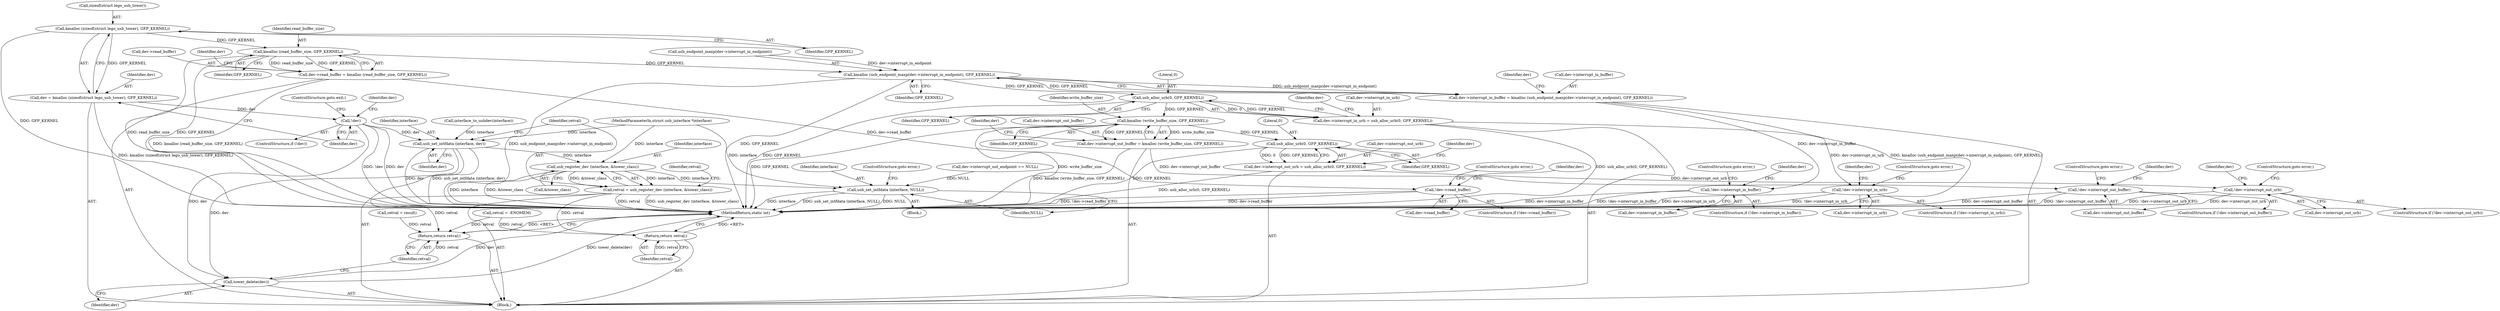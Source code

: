 digraph "1_linux_2fae9e5a7babada041e2e161699ade2447a01989@API" {
"1000138" [label="(Call,kmalloc (sizeof(struct lego_usb_tower), GFP_KERNEL))"];
"1000136" [label="(Call,dev = kmalloc (sizeof(struct lego_usb_tower), GFP_KERNEL))"];
"1000143" [label="(Call,!dev)"];
"1000408" [label="(Call,usb_set_intfdata (interface, dev))"];
"1000413" [label="(Call,usb_register_dev (interface, &tower_class))"];
"1000411" [label="(Call,retval = usb_register_dev (interface, &tower_class))"];
"1000498" [label="(Return,return retval;)"];
"1000503" [label="(Return,return retval;)"];
"1000423" [label="(Call,usb_set_intfdata (interface, NULL))"];
"1000501" [label="(Call,tower_delete(dev))"];
"1000320" [label="(Call,kmalloc (read_buffer_size, GFP_KERNEL))"];
"1000316" [label="(Call,dev->read_buffer = kmalloc (read_buffer_size, GFP_KERNEL))"];
"1000324" [label="(Call,!dev->read_buffer)"];
"1000333" [label="(Call,kmalloc (usb_endpoint_maxp(dev->interrupt_in_endpoint), GFP_KERNEL))"];
"1000329" [label="(Call,dev->interrupt_in_buffer = kmalloc (usb_endpoint_maxp(dev->interrupt_in_endpoint), GFP_KERNEL))"];
"1000340" [label="(Call,!dev->interrupt_in_buffer)"];
"1000349" [label="(Call,usb_alloc_urb(0, GFP_KERNEL))"];
"1000345" [label="(Call,dev->interrupt_in_urb = usb_alloc_urb(0, GFP_KERNEL))"];
"1000353" [label="(Call,!dev->interrupt_in_urb)"];
"1000362" [label="(Call,kmalloc (write_buffer_size, GFP_KERNEL))"];
"1000358" [label="(Call,dev->interrupt_out_buffer = kmalloc (write_buffer_size, GFP_KERNEL))"];
"1000366" [label="(Call,!dev->interrupt_out_buffer)"];
"1000375" [label="(Call,usb_alloc_urb(0, GFP_KERNEL))"];
"1000371" [label="(Call,dev->interrupt_out_urb = usb_alloc_urb(0, GFP_KERNEL))"];
"1000379" [label="(Call,!dev->interrupt_out_urb)"];
"1000386" [label="(Identifier,dev)"];
"1000357" [label="(ControlStructure,goto error;)"];
"1000378" [label="(ControlStructure,if (!dev->interrupt_out_urb))"];
"1000425" [label="(Identifier,NULL)"];
"1000359" [label="(Call,dev->interrupt_out_buffer)"];
"1000139" [label="(Call,sizeof(struct lego_usb_tower))"];
"1000364" [label="(Identifier,GFP_KERNEL)"];
"1000504" [label="(Identifier,retval)"];
"1000329" [label="(Call,dev->interrupt_in_buffer = kmalloc (usb_endpoint_maxp(dev->interrupt_in_endpoint), GFP_KERNEL))"];
"1000410" [label="(Identifier,dev)"];
"1000145" [label="(ControlStructure,goto exit;)"];
"1000149" [label="(Identifier,dev)"];
"1000136" [label="(Call,dev = kmalloc (sizeof(struct lego_usb_tower), GFP_KERNEL))"];
"1000503" [label="(Return,return retval;)"];
"1000419" [label="(Block,)"];
"1000350" [label="(Literal,0)"];
"1000380" [label="(Call,dev->interrupt_out_urb)"];
"1000413" [label="(Call,usb_register_dev (interface, &tower_class))"];
"1000143" [label="(Call,!dev)"];
"1000324" [label="(Call,!dev->read_buffer)"];
"1000377" [label="(Identifier,GFP_KERNEL)"];
"1000477" [label="(Call,retval = result)"];
"1000376" [label="(Literal,0)"];
"1000373" [label="(Identifier,dev)"];
"1000340" [label="(Call,!dev->interrupt_in_buffer)"];
"1000131" [label="(Call,retval = -ENOMEM)"];
"1000330" [label="(Call,dev->interrupt_in_buffer)"];
"1000317" [label="(Call,dev->read_buffer)"];
"1000322" [label="(Identifier,GFP_KERNEL)"];
"1000137" [label="(Identifier,dev)"];
"1000370" [label="(ControlStructure,goto error;)"];
"1000418" [label="(Identifier,retval)"];
"1000120" [label="(Call,interface_to_usbdev(interface))"];
"1000141" [label="(Identifier,GFP_KERNEL)"];
"1000412" [label="(Identifier,retval)"];
"1000347" [label="(Identifier,dev)"];
"1000306" [label="(Call,dev->interrupt_out_endpoint == NULL)"];
"1000354" [label="(Call,dev->interrupt_in_urb)"];
"1000328" [label="(ControlStructure,goto error;)"];
"1000331" [label="(Identifier,dev)"];
"1000415" [label="(Call,&tower_class)"];
"1000498" [label="(Return,return retval;)"];
"1000344" [label="(ControlStructure,goto error;)"];
"1000502" [label="(Identifier,dev)"];
"1000499" [label="(Identifier,retval)"];
"1000360" [label="(Identifier,dev)"];
"1000408" [label="(Call,usb_set_intfdata (interface, dev))"];
"1000316" [label="(Call,dev->read_buffer = kmalloc (read_buffer_size, GFP_KERNEL))"];
"1000409" [label="(Identifier,interface)"];
"1000363" [label="(Identifier,write_buffer_size)"];
"1000414" [label="(Identifier,interface)"];
"1000358" [label="(Call,dev->interrupt_out_buffer = kmalloc (write_buffer_size, GFP_KERNEL))"];
"1000325" [label="(Call,dev->read_buffer)"];
"1000341" [label="(Call,dev->interrupt_in_buffer)"];
"1000501" [label="(Call,tower_delete(dev))"];
"1000366" [label="(Call,!dev->interrupt_out_buffer)"];
"1000383" [label="(ControlStructure,goto error;)"];
"1000424" [label="(Identifier,interface)"];
"1000109" [label="(Block,)"];
"1000138" [label="(Call,kmalloc (sizeof(struct lego_usb_tower), GFP_KERNEL))"];
"1000381" [label="(Identifier,dev)"];
"1000362" [label="(Call,kmalloc (write_buffer_size, GFP_KERNEL))"];
"1000365" [label="(ControlStructure,if (!dev->interrupt_out_buffer))"];
"1000379" [label="(Call,!dev->interrupt_out_urb)"];
"1000355" [label="(Identifier,dev)"];
"1000353" [label="(Call,!dev->interrupt_in_urb)"];
"1000371" [label="(Call,dev->interrupt_out_urb = usb_alloc_urb(0, GFP_KERNEL))"];
"1000321" [label="(Identifier,read_buffer_size)"];
"1000338" [label="(Identifier,GFP_KERNEL)"];
"1000345" [label="(Call,dev->interrupt_in_urb = usb_alloc_urb(0, GFP_KERNEL))"];
"1000333" [label="(Call,kmalloc (usb_endpoint_maxp(dev->interrupt_in_endpoint), GFP_KERNEL))"];
"1000423" [label="(Call,usb_set_intfdata (interface, NULL))"];
"1000367" [label="(Call,dev->interrupt_out_buffer)"];
"1000372" [label="(Call,dev->interrupt_out_urb)"];
"1000426" [label="(ControlStructure,goto error;)"];
"1000323" [label="(ControlStructure,if (!dev->read_buffer))"];
"1000320" [label="(Call,kmalloc (read_buffer_size, GFP_KERNEL))"];
"1000411" [label="(Call,retval = usb_register_dev (interface, &tower_class))"];
"1000142" [label="(ControlStructure,if (!dev))"];
"1000342" [label="(Identifier,dev)"];
"1000346" [label="(Call,dev->interrupt_in_urb)"];
"1000349" [label="(Call,usb_alloc_urb(0, GFP_KERNEL))"];
"1000326" [label="(Identifier,dev)"];
"1000339" [label="(ControlStructure,if (!dev->interrupt_in_buffer))"];
"1000368" [label="(Identifier,dev)"];
"1000375" [label="(Call,usb_alloc_urb(0, GFP_KERNEL))"];
"1000351" [label="(Identifier,GFP_KERNEL)"];
"1000107" [label="(MethodParameterIn,struct usb_interface *interface)"];
"1000505" [label="(MethodReturn,static int)"];
"1000144" [label="(Identifier,dev)"];
"1000352" [label="(ControlStructure,if (!dev->interrupt_in_urb))"];
"1000334" [label="(Call,usb_endpoint_maxp(dev->interrupt_in_endpoint))"];
"1000138" -> "1000136"  [label="AST: "];
"1000138" -> "1000141"  [label="CFG: "];
"1000139" -> "1000138"  [label="AST: "];
"1000141" -> "1000138"  [label="AST: "];
"1000136" -> "1000138"  [label="CFG: "];
"1000138" -> "1000505"  [label="DDG: GFP_KERNEL"];
"1000138" -> "1000136"  [label="DDG: GFP_KERNEL"];
"1000138" -> "1000320"  [label="DDG: GFP_KERNEL"];
"1000136" -> "1000109"  [label="AST: "];
"1000137" -> "1000136"  [label="AST: "];
"1000144" -> "1000136"  [label="CFG: "];
"1000136" -> "1000505"  [label="DDG: kmalloc (sizeof(struct lego_usb_tower), GFP_KERNEL)"];
"1000136" -> "1000143"  [label="DDG: dev"];
"1000143" -> "1000142"  [label="AST: "];
"1000143" -> "1000144"  [label="CFG: "];
"1000144" -> "1000143"  [label="AST: "];
"1000145" -> "1000143"  [label="CFG: "];
"1000149" -> "1000143"  [label="CFG: "];
"1000143" -> "1000505"  [label="DDG: dev"];
"1000143" -> "1000505"  [label="DDG: !dev"];
"1000143" -> "1000408"  [label="DDG: dev"];
"1000143" -> "1000501"  [label="DDG: dev"];
"1000408" -> "1000109"  [label="AST: "];
"1000408" -> "1000410"  [label="CFG: "];
"1000409" -> "1000408"  [label="AST: "];
"1000410" -> "1000408"  [label="AST: "];
"1000412" -> "1000408"  [label="CFG: "];
"1000408" -> "1000505"  [label="DDG: usb_set_intfdata (interface, dev)"];
"1000408" -> "1000505"  [label="DDG: dev"];
"1000120" -> "1000408"  [label="DDG: interface"];
"1000107" -> "1000408"  [label="DDG: interface"];
"1000408" -> "1000413"  [label="DDG: interface"];
"1000408" -> "1000501"  [label="DDG: dev"];
"1000413" -> "1000411"  [label="AST: "];
"1000413" -> "1000415"  [label="CFG: "];
"1000414" -> "1000413"  [label="AST: "];
"1000415" -> "1000413"  [label="AST: "];
"1000411" -> "1000413"  [label="CFG: "];
"1000413" -> "1000505"  [label="DDG: interface"];
"1000413" -> "1000505"  [label="DDG: &tower_class"];
"1000413" -> "1000411"  [label="DDG: interface"];
"1000413" -> "1000411"  [label="DDG: &tower_class"];
"1000107" -> "1000413"  [label="DDG: interface"];
"1000413" -> "1000423"  [label="DDG: interface"];
"1000411" -> "1000109"  [label="AST: "];
"1000412" -> "1000411"  [label="AST: "];
"1000418" -> "1000411"  [label="CFG: "];
"1000411" -> "1000505"  [label="DDG: retval"];
"1000411" -> "1000505"  [label="DDG: usb_register_dev (interface, &tower_class)"];
"1000411" -> "1000498"  [label="DDG: retval"];
"1000411" -> "1000503"  [label="DDG: retval"];
"1000498" -> "1000109"  [label="AST: "];
"1000498" -> "1000499"  [label="CFG: "];
"1000499" -> "1000498"  [label="AST: "];
"1000505" -> "1000498"  [label="CFG: "];
"1000498" -> "1000505"  [label="DDG: <RET>"];
"1000499" -> "1000498"  [label="DDG: retval"];
"1000131" -> "1000498"  [label="DDG: retval"];
"1000503" -> "1000109"  [label="AST: "];
"1000503" -> "1000504"  [label="CFG: "];
"1000504" -> "1000503"  [label="AST: "];
"1000505" -> "1000503"  [label="CFG: "];
"1000503" -> "1000505"  [label="DDG: <RET>"];
"1000504" -> "1000503"  [label="DDG: retval"];
"1000131" -> "1000503"  [label="DDG: retval"];
"1000477" -> "1000503"  [label="DDG: retval"];
"1000423" -> "1000419"  [label="AST: "];
"1000423" -> "1000425"  [label="CFG: "];
"1000424" -> "1000423"  [label="AST: "];
"1000425" -> "1000423"  [label="AST: "];
"1000426" -> "1000423"  [label="CFG: "];
"1000423" -> "1000505"  [label="DDG: usb_set_intfdata (interface, NULL)"];
"1000423" -> "1000505"  [label="DDG: NULL"];
"1000423" -> "1000505"  [label="DDG: interface"];
"1000107" -> "1000423"  [label="DDG: interface"];
"1000306" -> "1000423"  [label="DDG: NULL"];
"1000501" -> "1000109"  [label="AST: "];
"1000501" -> "1000502"  [label="CFG: "];
"1000502" -> "1000501"  [label="AST: "];
"1000504" -> "1000501"  [label="CFG: "];
"1000501" -> "1000505"  [label="DDG: dev"];
"1000501" -> "1000505"  [label="DDG: tower_delete(dev)"];
"1000320" -> "1000316"  [label="AST: "];
"1000320" -> "1000322"  [label="CFG: "];
"1000321" -> "1000320"  [label="AST: "];
"1000322" -> "1000320"  [label="AST: "];
"1000316" -> "1000320"  [label="CFG: "];
"1000320" -> "1000505"  [label="DDG: GFP_KERNEL"];
"1000320" -> "1000505"  [label="DDG: read_buffer_size"];
"1000320" -> "1000316"  [label="DDG: read_buffer_size"];
"1000320" -> "1000316"  [label="DDG: GFP_KERNEL"];
"1000320" -> "1000333"  [label="DDG: GFP_KERNEL"];
"1000316" -> "1000109"  [label="AST: "];
"1000317" -> "1000316"  [label="AST: "];
"1000326" -> "1000316"  [label="CFG: "];
"1000316" -> "1000505"  [label="DDG: kmalloc (read_buffer_size, GFP_KERNEL)"];
"1000316" -> "1000324"  [label="DDG: dev->read_buffer"];
"1000324" -> "1000323"  [label="AST: "];
"1000324" -> "1000325"  [label="CFG: "];
"1000325" -> "1000324"  [label="AST: "];
"1000328" -> "1000324"  [label="CFG: "];
"1000331" -> "1000324"  [label="CFG: "];
"1000324" -> "1000505"  [label="DDG: !dev->read_buffer"];
"1000324" -> "1000505"  [label="DDG: dev->read_buffer"];
"1000333" -> "1000329"  [label="AST: "];
"1000333" -> "1000338"  [label="CFG: "];
"1000334" -> "1000333"  [label="AST: "];
"1000338" -> "1000333"  [label="AST: "];
"1000329" -> "1000333"  [label="CFG: "];
"1000333" -> "1000505"  [label="DDG: usb_endpoint_maxp(dev->interrupt_in_endpoint)"];
"1000333" -> "1000505"  [label="DDG: GFP_KERNEL"];
"1000333" -> "1000329"  [label="DDG: usb_endpoint_maxp(dev->interrupt_in_endpoint)"];
"1000333" -> "1000329"  [label="DDG: GFP_KERNEL"];
"1000334" -> "1000333"  [label="DDG: dev->interrupt_in_endpoint"];
"1000333" -> "1000349"  [label="DDG: GFP_KERNEL"];
"1000329" -> "1000109"  [label="AST: "];
"1000330" -> "1000329"  [label="AST: "];
"1000342" -> "1000329"  [label="CFG: "];
"1000329" -> "1000505"  [label="DDG: kmalloc (usb_endpoint_maxp(dev->interrupt_in_endpoint), GFP_KERNEL)"];
"1000329" -> "1000340"  [label="DDG: dev->interrupt_in_buffer"];
"1000340" -> "1000339"  [label="AST: "];
"1000340" -> "1000341"  [label="CFG: "];
"1000341" -> "1000340"  [label="AST: "];
"1000344" -> "1000340"  [label="CFG: "];
"1000347" -> "1000340"  [label="CFG: "];
"1000340" -> "1000505"  [label="DDG: !dev->interrupt_in_buffer"];
"1000340" -> "1000505"  [label="DDG: dev->interrupt_in_buffer"];
"1000349" -> "1000345"  [label="AST: "];
"1000349" -> "1000351"  [label="CFG: "];
"1000350" -> "1000349"  [label="AST: "];
"1000351" -> "1000349"  [label="AST: "];
"1000345" -> "1000349"  [label="CFG: "];
"1000349" -> "1000505"  [label="DDG: GFP_KERNEL"];
"1000349" -> "1000345"  [label="DDG: 0"];
"1000349" -> "1000345"  [label="DDG: GFP_KERNEL"];
"1000349" -> "1000362"  [label="DDG: GFP_KERNEL"];
"1000345" -> "1000109"  [label="AST: "];
"1000346" -> "1000345"  [label="AST: "];
"1000355" -> "1000345"  [label="CFG: "];
"1000345" -> "1000505"  [label="DDG: usb_alloc_urb(0, GFP_KERNEL)"];
"1000345" -> "1000353"  [label="DDG: dev->interrupt_in_urb"];
"1000353" -> "1000352"  [label="AST: "];
"1000353" -> "1000354"  [label="CFG: "];
"1000354" -> "1000353"  [label="AST: "];
"1000357" -> "1000353"  [label="CFG: "];
"1000360" -> "1000353"  [label="CFG: "];
"1000353" -> "1000505"  [label="DDG: !dev->interrupt_in_urb"];
"1000353" -> "1000505"  [label="DDG: dev->interrupt_in_urb"];
"1000362" -> "1000358"  [label="AST: "];
"1000362" -> "1000364"  [label="CFG: "];
"1000363" -> "1000362"  [label="AST: "];
"1000364" -> "1000362"  [label="AST: "];
"1000358" -> "1000362"  [label="CFG: "];
"1000362" -> "1000505"  [label="DDG: GFP_KERNEL"];
"1000362" -> "1000505"  [label="DDG: write_buffer_size"];
"1000362" -> "1000358"  [label="DDG: write_buffer_size"];
"1000362" -> "1000358"  [label="DDG: GFP_KERNEL"];
"1000362" -> "1000375"  [label="DDG: GFP_KERNEL"];
"1000358" -> "1000109"  [label="AST: "];
"1000359" -> "1000358"  [label="AST: "];
"1000368" -> "1000358"  [label="CFG: "];
"1000358" -> "1000505"  [label="DDG: kmalloc (write_buffer_size, GFP_KERNEL)"];
"1000358" -> "1000366"  [label="DDG: dev->interrupt_out_buffer"];
"1000366" -> "1000365"  [label="AST: "];
"1000366" -> "1000367"  [label="CFG: "];
"1000367" -> "1000366"  [label="AST: "];
"1000370" -> "1000366"  [label="CFG: "];
"1000373" -> "1000366"  [label="CFG: "];
"1000366" -> "1000505"  [label="DDG: dev->interrupt_out_buffer"];
"1000366" -> "1000505"  [label="DDG: !dev->interrupt_out_buffer"];
"1000375" -> "1000371"  [label="AST: "];
"1000375" -> "1000377"  [label="CFG: "];
"1000376" -> "1000375"  [label="AST: "];
"1000377" -> "1000375"  [label="AST: "];
"1000371" -> "1000375"  [label="CFG: "];
"1000375" -> "1000505"  [label="DDG: GFP_KERNEL"];
"1000375" -> "1000371"  [label="DDG: 0"];
"1000375" -> "1000371"  [label="DDG: GFP_KERNEL"];
"1000371" -> "1000109"  [label="AST: "];
"1000372" -> "1000371"  [label="AST: "];
"1000381" -> "1000371"  [label="CFG: "];
"1000371" -> "1000505"  [label="DDG: usb_alloc_urb(0, GFP_KERNEL)"];
"1000371" -> "1000379"  [label="DDG: dev->interrupt_out_urb"];
"1000379" -> "1000378"  [label="AST: "];
"1000379" -> "1000380"  [label="CFG: "];
"1000380" -> "1000379"  [label="AST: "];
"1000383" -> "1000379"  [label="CFG: "];
"1000386" -> "1000379"  [label="CFG: "];
"1000379" -> "1000505"  [label="DDG: dev->interrupt_out_urb"];
"1000379" -> "1000505"  [label="DDG: !dev->interrupt_out_urb"];
}
